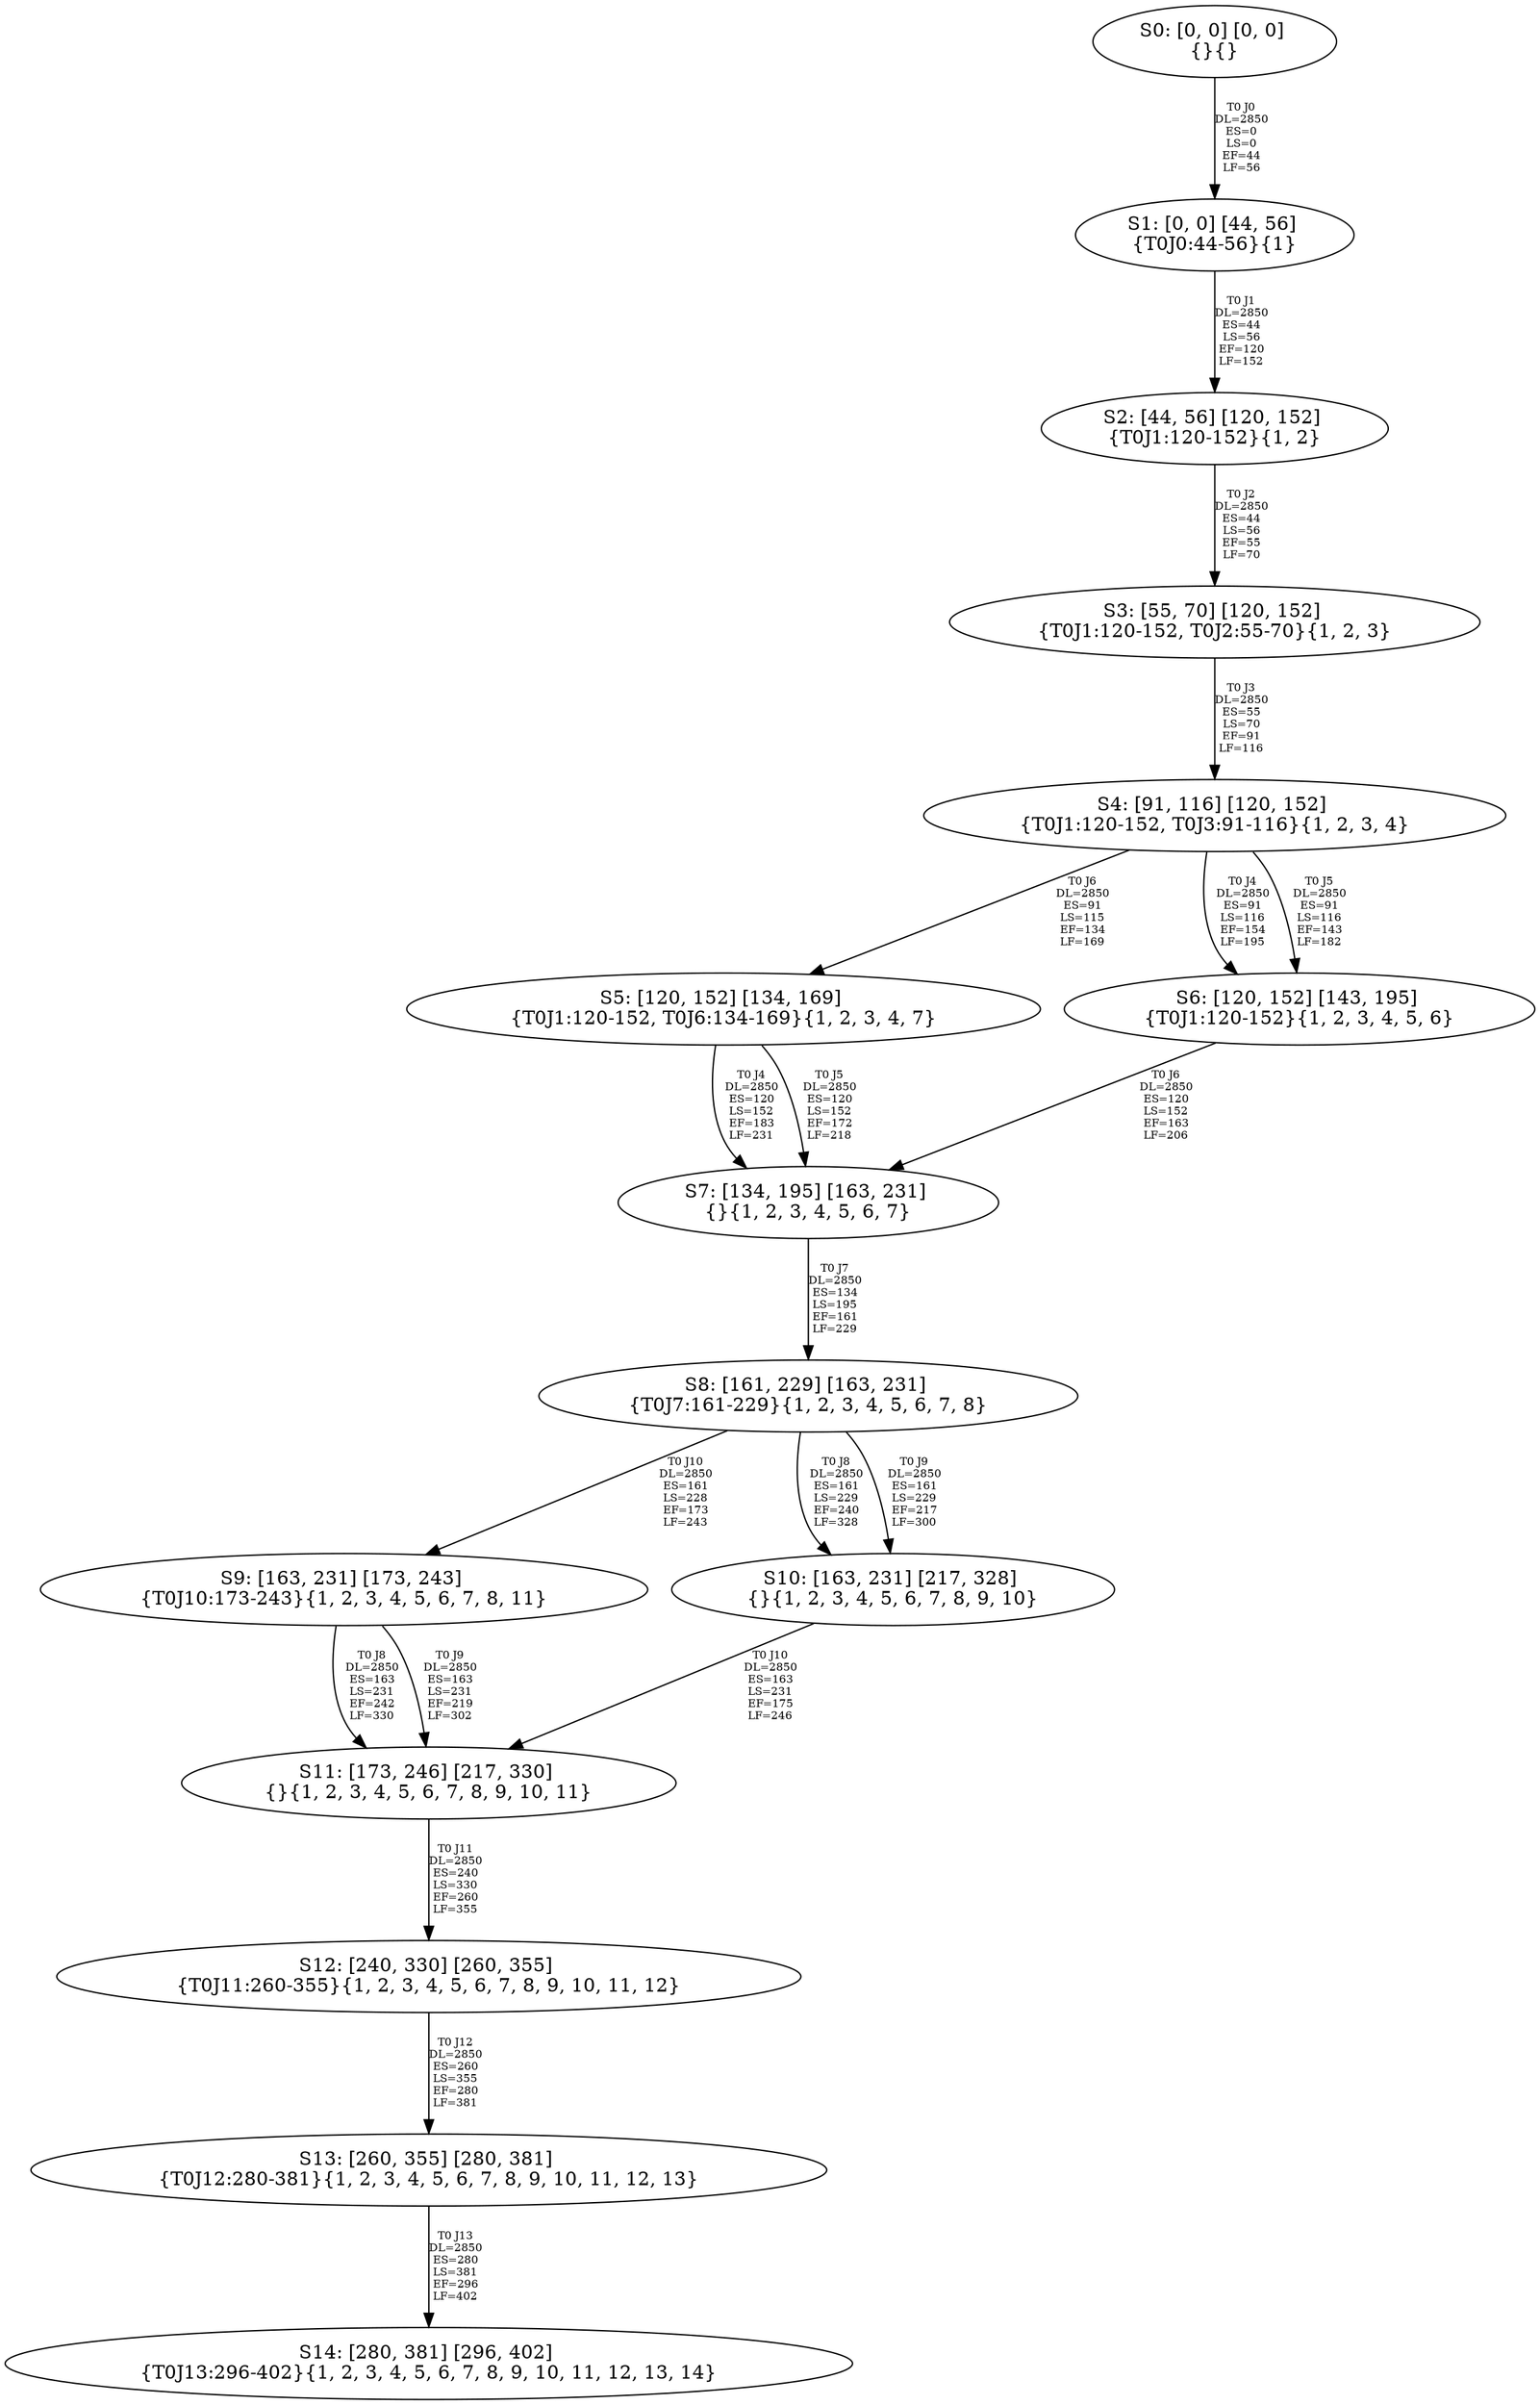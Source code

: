 digraph {
	S0[label="S0: [0, 0] [0, 0] \n{}{}"];
	S1[label="S1: [0, 0] [44, 56] \n{T0J0:44-56}{1}"];
	S2[label="S2: [44, 56] [120, 152] \n{T0J1:120-152}{1, 2}"];
	S3[label="S3: [55, 70] [120, 152] \n{T0J1:120-152, T0J2:55-70}{1, 2, 3}"];
	S4[label="S4: [91, 116] [120, 152] \n{T0J1:120-152, T0J3:91-116}{1, 2, 3, 4}"];
	S5[label="S5: [120, 152] [134, 169] \n{T0J1:120-152, T0J6:134-169}{1, 2, 3, 4, 7}"];
	S6[label="S6: [120, 152] [143, 195] \n{T0J1:120-152}{1, 2, 3, 4, 5, 6}"];
	S7[label="S7: [134, 195] [163, 231] \n{}{1, 2, 3, 4, 5, 6, 7}"];
	S8[label="S8: [161, 229] [163, 231] \n{T0J7:161-229}{1, 2, 3, 4, 5, 6, 7, 8}"];
	S9[label="S9: [163, 231] [173, 243] \n{T0J10:173-243}{1, 2, 3, 4, 5, 6, 7, 8, 11}"];
	S10[label="S10: [163, 231] [217, 328] \n{}{1, 2, 3, 4, 5, 6, 7, 8, 9, 10}"];
	S11[label="S11: [173, 246] [217, 330] \n{}{1, 2, 3, 4, 5, 6, 7, 8, 9, 10, 11}"];
	S12[label="S12: [240, 330] [260, 355] \n{T0J11:260-355}{1, 2, 3, 4, 5, 6, 7, 8, 9, 10, 11, 12}"];
	S13[label="S13: [260, 355] [280, 381] \n{T0J12:280-381}{1, 2, 3, 4, 5, 6, 7, 8, 9, 10, 11, 12, 13}"];
	S14[label="S14: [280, 381] [296, 402] \n{T0J13:296-402}{1, 2, 3, 4, 5, 6, 7, 8, 9, 10, 11, 12, 13, 14}"];
	S0 -> S1[label="T0 J0\nDL=2850\nES=0\nLS=0\nEF=44\nLF=56",fontsize=8];
	S1 -> S2[label="T0 J1\nDL=2850\nES=44\nLS=56\nEF=120\nLF=152",fontsize=8];
	S2 -> S3[label="T0 J2\nDL=2850\nES=44\nLS=56\nEF=55\nLF=70",fontsize=8];
	S3 -> S4[label="T0 J3\nDL=2850\nES=55\nLS=70\nEF=91\nLF=116",fontsize=8];
	S4 -> S6[label="T0 J4\nDL=2850\nES=91\nLS=116\nEF=154\nLF=195",fontsize=8];
	S4 -> S6[label="T0 J5\nDL=2850\nES=91\nLS=116\nEF=143\nLF=182",fontsize=8];
	S4 -> S5[label="T0 J6\nDL=2850\nES=91\nLS=115\nEF=134\nLF=169",fontsize=8];
	S5 -> S7[label="T0 J4\nDL=2850\nES=120\nLS=152\nEF=183\nLF=231",fontsize=8];
	S5 -> S7[label="T0 J5\nDL=2850\nES=120\nLS=152\nEF=172\nLF=218",fontsize=8];
	S6 -> S7[label="T0 J6\nDL=2850\nES=120\nLS=152\nEF=163\nLF=206",fontsize=8];
	S7 -> S8[label="T0 J7\nDL=2850\nES=134\nLS=195\nEF=161\nLF=229",fontsize=8];
	S8 -> S10[label="T0 J8\nDL=2850\nES=161\nLS=229\nEF=240\nLF=328",fontsize=8];
	S8 -> S10[label="T0 J9\nDL=2850\nES=161\nLS=229\nEF=217\nLF=300",fontsize=8];
	S8 -> S9[label="T0 J10\nDL=2850\nES=161\nLS=228\nEF=173\nLF=243",fontsize=8];
	S9 -> S11[label="T0 J8\nDL=2850\nES=163\nLS=231\nEF=242\nLF=330",fontsize=8];
	S9 -> S11[label="T0 J9\nDL=2850\nES=163\nLS=231\nEF=219\nLF=302",fontsize=8];
	S10 -> S11[label="T0 J10\nDL=2850\nES=163\nLS=231\nEF=175\nLF=246",fontsize=8];
	S11 -> S12[label="T0 J11\nDL=2850\nES=240\nLS=330\nEF=260\nLF=355",fontsize=8];
	S12 -> S13[label="T0 J12\nDL=2850\nES=260\nLS=355\nEF=280\nLF=381",fontsize=8];
	S13 -> S14[label="T0 J13\nDL=2850\nES=280\nLS=381\nEF=296\nLF=402",fontsize=8];
}
